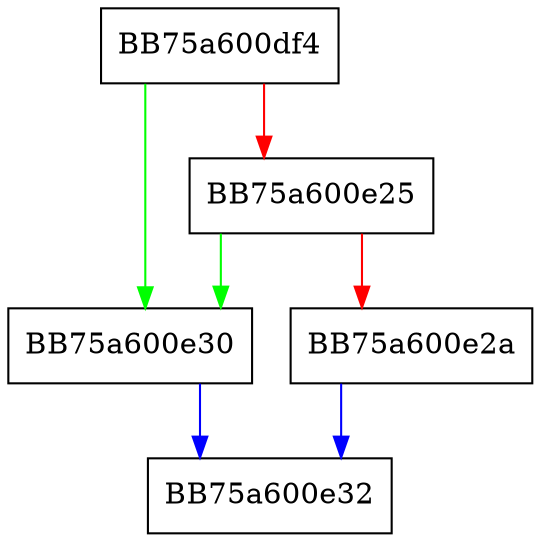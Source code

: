 digraph LookupValue {
  node [shape="box"];
  graph [splines=ortho];
  BB75a600df4 -> BB75a600e30 [color="green"];
  BB75a600df4 -> BB75a600e25 [color="red"];
  BB75a600e25 -> BB75a600e30 [color="green"];
  BB75a600e25 -> BB75a600e2a [color="red"];
  BB75a600e2a -> BB75a600e32 [color="blue"];
  BB75a600e30 -> BB75a600e32 [color="blue"];
}